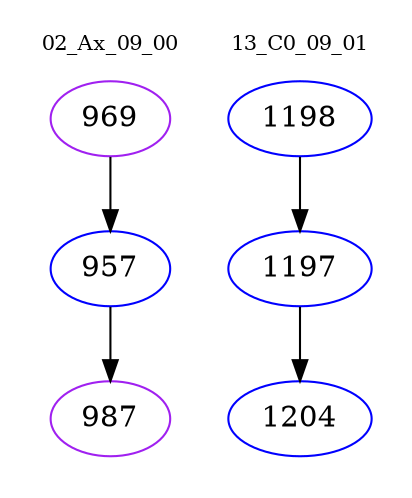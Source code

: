 digraph{
subgraph cluster_0 {
color = white
label = "02_Ax_09_00";
fontsize=10;
T0_969 [label="969", color="purple"]
T0_969 -> T0_957 [color="black"]
T0_957 [label="957", color="blue"]
T0_957 -> T0_987 [color="black"]
T0_987 [label="987", color="purple"]
}
subgraph cluster_1 {
color = white
label = "13_C0_09_01";
fontsize=10;
T1_1198 [label="1198", color="blue"]
T1_1198 -> T1_1197 [color="black"]
T1_1197 [label="1197", color="blue"]
T1_1197 -> T1_1204 [color="black"]
T1_1204 [label="1204", color="blue"]
}
}
